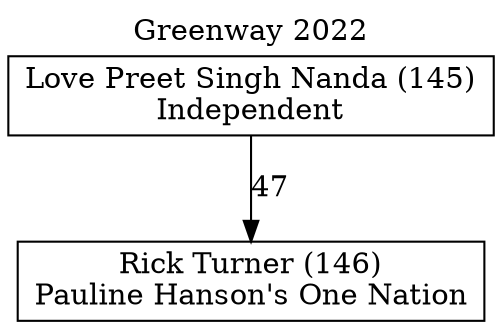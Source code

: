 // House preference flow
digraph "Rick Turner (146)_Greenway_2022" {
	graph [label="Greenway 2022" labelloc=t mclimit=10]
	node [shape=box]
	"Rick Turner (146)" [label="Rick Turner (146)
Pauline Hanson's One Nation"]
	"Love Preet Singh Nanda (145)" [label="Love Preet Singh Nanda (145)
Independent"]
	"Love Preet Singh Nanda (145)" -> "Rick Turner (146)" [label=47]
}
